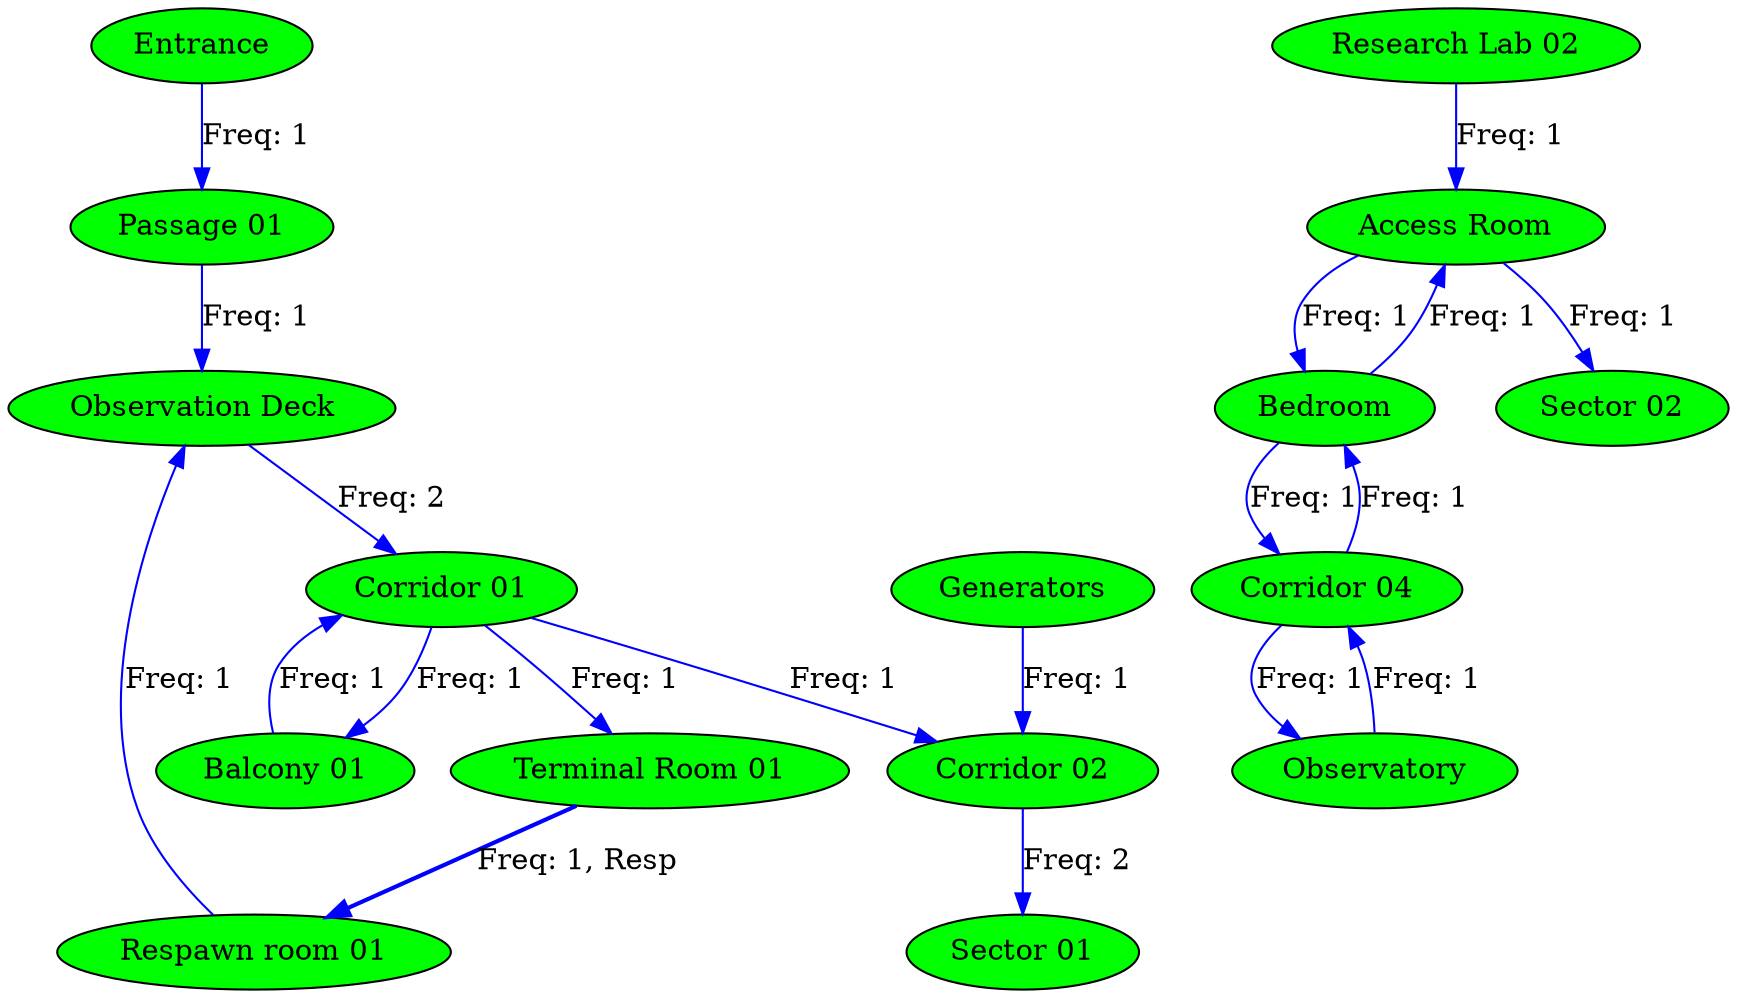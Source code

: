 // ['Gats Test 1']
digraph {
	Entrance [label=Entrance fillcolor=green style=filled]
	"Passage 01" [label="Passage 01" fillcolor=green style=filled]
	"Observation Deck" [label="Observation Deck" fillcolor=green style=filled]
	"Corridor 01" [label="Corridor 01" fillcolor=green style=filled]
	"Terminal Room 01" [label="Terminal Room 01" fillcolor=green style=filled]
	"Respawn room 01" [label="Respawn room 01" fillcolor=green style=filled]
	"Balcony 01" [label="Balcony 01" fillcolor=green style=filled]
	"Corridor 02" [label="Corridor 02" fillcolor=green style=filled]
	"Sector 01" [label="Sector 01" fillcolor=green style=filled]
	Generators [label=Generators fillcolor=green style=filled]
	"Research Lab 02" [label="Research Lab 02" fillcolor=green style=filled]
	"Access Room" [label="Access Room" fillcolor=green style=filled]
	Bedroom [label=Bedroom fillcolor=green style=filled]
	"Corridor 04" [label="Corridor 04" fillcolor=green style=filled]
	Observatory [label=Observatory fillcolor=green style=filled]
	"Sector 02" [label="Sector 02" fillcolor=green style=filled]
	Entrance -> "Passage 01" [label="Freq: 1" color=blue constraint=true]
	"Passage 01" -> "Observation Deck" [label="Freq: 1" color=blue constraint=true]
	"Observation Deck" -> "Corridor 01" [label="Freq: 2" color=blue constraint=true]
	"Corridor 01" -> "Terminal Room 01" [label="Freq: 1" color=blue constraint=true]
	"Terminal Room 01" -> "Respawn room 01" [label="Freq: 1, Resp" color=blue constraint=true style=bold]
	"Respawn room 01" -> "Observation Deck" [label="Freq: 1" color=blue constraint=true]
	"Corridor 01" -> "Balcony 01" [label="Freq: 1" color=blue constraint=true]
	"Balcony 01" -> "Corridor 01" [label="Freq: 1" color=blue constraint=true]
	"Corridor 01" -> "Corridor 02" [label="Freq: 1" color=blue constraint=true]
	"Corridor 02" -> "Sector 01" [label="Freq: 2" color=blue constraint=true]
	Generators -> "Corridor 02" [label="Freq: 1" color=blue constraint=true]
	"Research Lab 02" -> "Access Room" [label="Freq: 1" color=blue constraint=true]
	"Access Room" -> Bedroom [label="Freq: 1" color=blue constraint=true]
	Bedroom -> "Corridor 04" [label="Freq: 1" color=blue constraint=true]
	"Corridor 04" -> Observatory [label="Freq: 1" color=blue constraint=true]
	Observatory -> "Corridor 04" [label="Freq: 1" color=blue constraint=true]
	"Corridor 04" -> Bedroom [label="Freq: 1" color=blue constraint=true]
	Bedroom -> "Access Room" [label="Freq: 1" color=blue constraint=true]
	"Access Room" -> "Sector 02" [label="Freq: 1" color=blue constraint=true]
}
